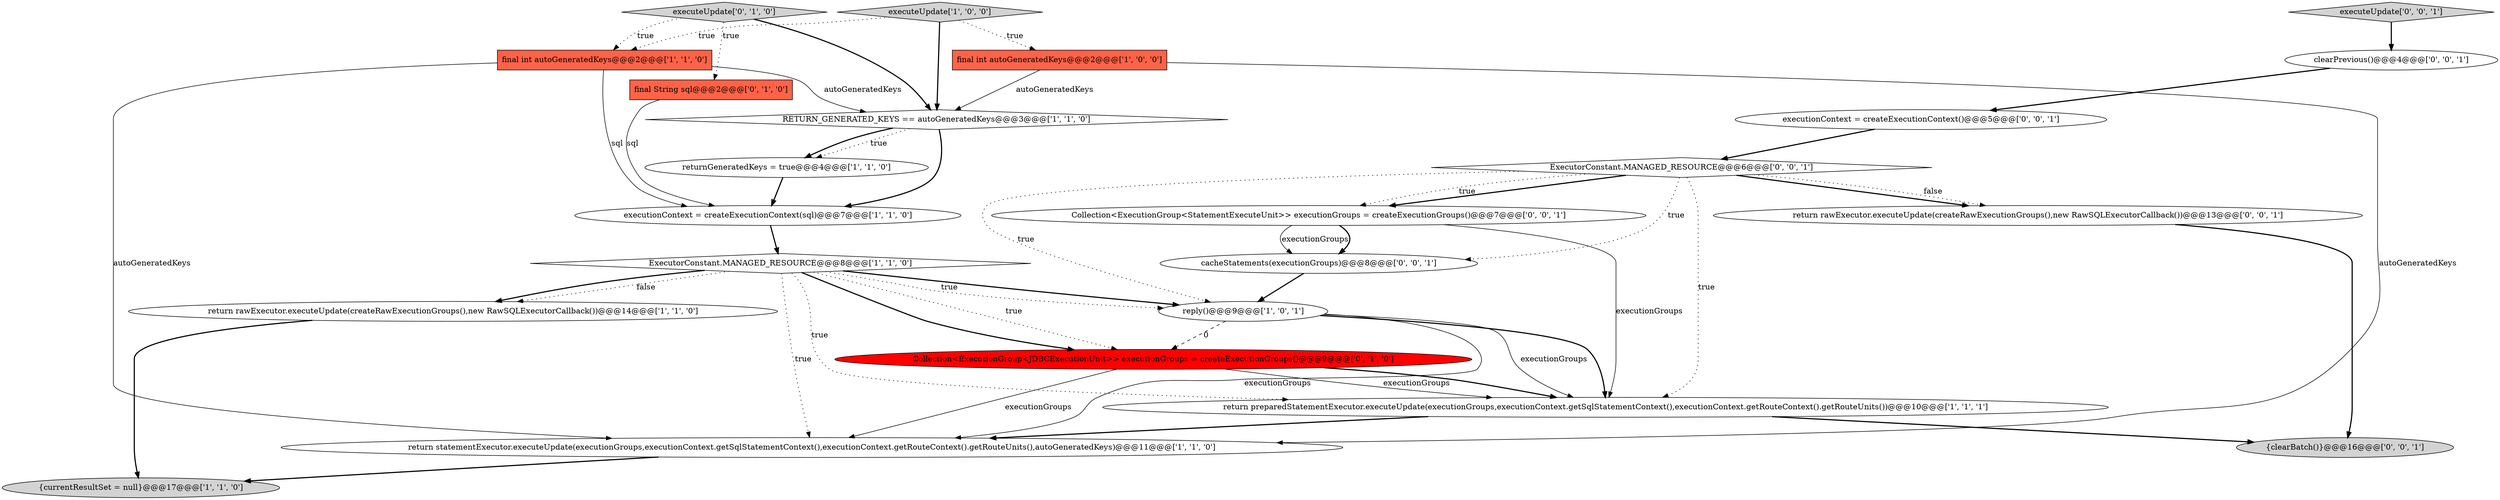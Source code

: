 digraph {
9 [style = filled, label = "final int autoGeneratedKeys@@@2@@@['1', '1', '0']", fillcolor = tomato, shape = box image = "AAA0AAABBB1BBB"];
5 [style = filled, label = "final int autoGeneratedKeys@@@2@@@['1', '0', '0']", fillcolor = tomato, shape = box image = "AAA0AAABBB1BBB"];
18 [style = filled, label = "{clearBatch()}@@@16@@@['0', '0', '1']", fillcolor = lightgray, shape = ellipse image = "AAA0AAABBB3BBB"];
2 [style = filled, label = "returnGeneratedKeys = true@@@4@@@['1', '1', '0']", fillcolor = white, shape = ellipse image = "AAA0AAABBB1BBB"];
13 [style = filled, label = "executeUpdate['0', '1', '0']", fillcolor = lightgray, shape = diamond image = "AAA0AAABBB2BBB"];
12 [style = filled, label = "final String sql@@@2@@@['0', '1', '0']", fillcolor = tomato, shape = box image = "AAA0AAABBB2BBB"];
10 [style = filled, label = "{currentResultSet = null}@@@17@@@['1', '1', '0']", fillcolor = lightgray, shape = ellipse image = "AAA0AAABBB1BBB"];
17 [style = filled, label = "return rawExecutor.executeUpdate(createRawExecutionGroups(),new RawSQLExecutorCallback())@@@13@@@['0', '0', '1']", fillcolor = white, shape = ellipse image = "AAA0AAABBB3BBB"];
21 [style = filled, label = "executionContext = createExecutionContext()@@@5@@@['0', '0', '1']", fillcolor = white, shape = ellipse image = "AAA0AAABBB3BBB"];
15 [style = filled, label = "ExecutorConstant.MANAGED_RESOURCE@@@6@@@['0', '0', '1']", fillcolor = white, shape = diamond image = "AAA0AAABBB3BBB"];
4 [style = filled, label = "return preparedStatementExecutor.executeUpdate(executionGroups,executionContext.getSqlStatementContext(),executionContext.getRouteContext().getRouteUnits())@@@10@@@['1', '1', '1']", fillcolor = white, shape = ellipse image = "AAA0AAABBB1BBB"];
0 [style = filled, label = "reply()@@@9@@@['1', '0', '1']", fillcolor = white, shape = ellipse image = "AAA0AAABBB1BBB"];
7 [style = filled, label = "return rawExecutor.executeUpdate(createRawExecutionGroups(),new RawSQLExecutorCallback())@@@14@@@['1', '1', '0']", fillcolor = white, shape = ellipse image = "AAA0AAABBB1BBB"];
11 [style = filled, label = "RETURN_GENERATED_KEYS == autoGeneratedKeys@@@3@@@['1', '1', '0']", fillcolor = white, shape = diamond image = "AAA0AAABBB1BBB"];
19 [style = filled, label = "Collection<ExecutionGroup<StatementExecuteUnit>> executionGroups = createExecutionGroups()@@@7@@@['0', '0', '1']", fillcolor = white, shape = ellipse image = "AAA0AAABBB3BBB"];
3 [style = filled, label = "return statementExecutor.executeUpdate(executionGroups,executionContext.getSqlStatementContext(),executionContext.getRouteContext().getRouteUnits(),autoGeneratedKeys)@@@11@@@['1', '1', '0']", fillcolor = white, shape = ellipse image = "AAA0AAABBB1BBB"];
8 [style = filled, label = "executionContext = createExecutionContext(sql)@@@7@@@['1', '1', '0']", fillcolor = white, shape = ellipse image = "AAA0AAABBB1BBB"];
16 [style = filled, label = "clearPrevious()@@@4@@@['0', '0', '1']", fillcolor = white, shape = ellipse image = "AAA0AAABBB3BBB"];
22 [style = filled, label = "cacheStatements(executionGroups)@@@8@@@['0', '0', '1']", fillcolor = white, shape = ellipse image = "AAA0AAABBB3BBB"];
14 [style = filled, label = "Collection<ExecutionGroup<JDBCExecutionUnit>> executionGroups = createExecutionGroups()@@@9@@@['0', '1', '0']", fillcolor = red, shape = ellipse image = "AAA1AAABBB2BBB"];
6 [style = filled, label = "executeUpdate['1', '0', '0']", fillcolor = lightgray, shape = diamond image = "AAA0AAABBB1BBB"];
20 [style = filled, label = "executeUpdate['0', '0', '1']", fillcolor = lightgray, shape = diamond image = "AAA0AAABBB3BBB"];
1 [style = filled, label = "ExecutorConstant.MANAGED_RESOURCE@@@8@@@['1', '1', '0']", fillcolor = white, shape = diamond image = "AAA0AAABBB1BBB"];
4->3 [style = bold, label=""];
1->7 [style = dotted, label="false"];
13->12 [style = dotted, label="true"];
14->3 [style = solid, label="executionGroups"];
7->10 [style = bold, label=""];
0->4 [style = solid, label="executionGroups"];
9->11 [style = solid, label="autoGeneratedKeys"];
21->15 [style = bold, label=""];
15->22 [style = dotted, label="true"];
4->18 [style = bold, label=""];
1->4 [style = dotted, label="true"];
1->0 [style = bold, label=""];
1->14 [style = dotted, label="true"];
15->19 [style = bold, label=""];
15->0 [style = dotted, label="true"];
1->7 [style = bold, label=""];
13->11 [style = bold, label=""];
11->2 [style = bold, label=""];
15->4 [style = dotted, label="true"];
1->3 [style = dotted, label="true"];
9->8 [style = solid, label="sql"];
14->4 [style = solid, label="executionGroups"];
8->1 [style = bold, label=""];
3->10 [style = bold, label=""];
0->14 [style = dashed, label="0"];
15->17 [style = bold, label=""];
11->2 [style = dotted, label="true"];
15->17 [style = dotted, label="false"];
19->4 [style = solid, label="executionGroups"];
22->0 [style = bold, label=""];
20->16 [style = bold, label=""];
6->9 [style = dotted, label="true"];
0->4 [style = bold, label=""];
15->19 [style = dotted, label="true"];
16->21 [style = bold, label=""];
0->3 [style = solid, label="executionGroups"];
9->3 [style = solid, label="autoGeneratedKeys"];
19->22 [style = solid, label="executionGroups"];
6->11 [style = bold, label=""];
5->11 [style = solid, label="autoGeneratedKeys"];
11->8 [style = bold, label=""];
1->14 [style = bold, label=""];
1->0 [style = dotted, label="true"];
19->22 [style = bold, label=""];
12->8 [style = solid, label="sql"];
5->3 [style = solid, label="autoGeneratedKeys"];
2->8 [style = bold, label=""];
17->18 [style = bold, label=""];
6->5 [style = dotted, label="true"];
14->4 [style = bold, label=""];
13->9 [style = dotted, label="true"];
}
